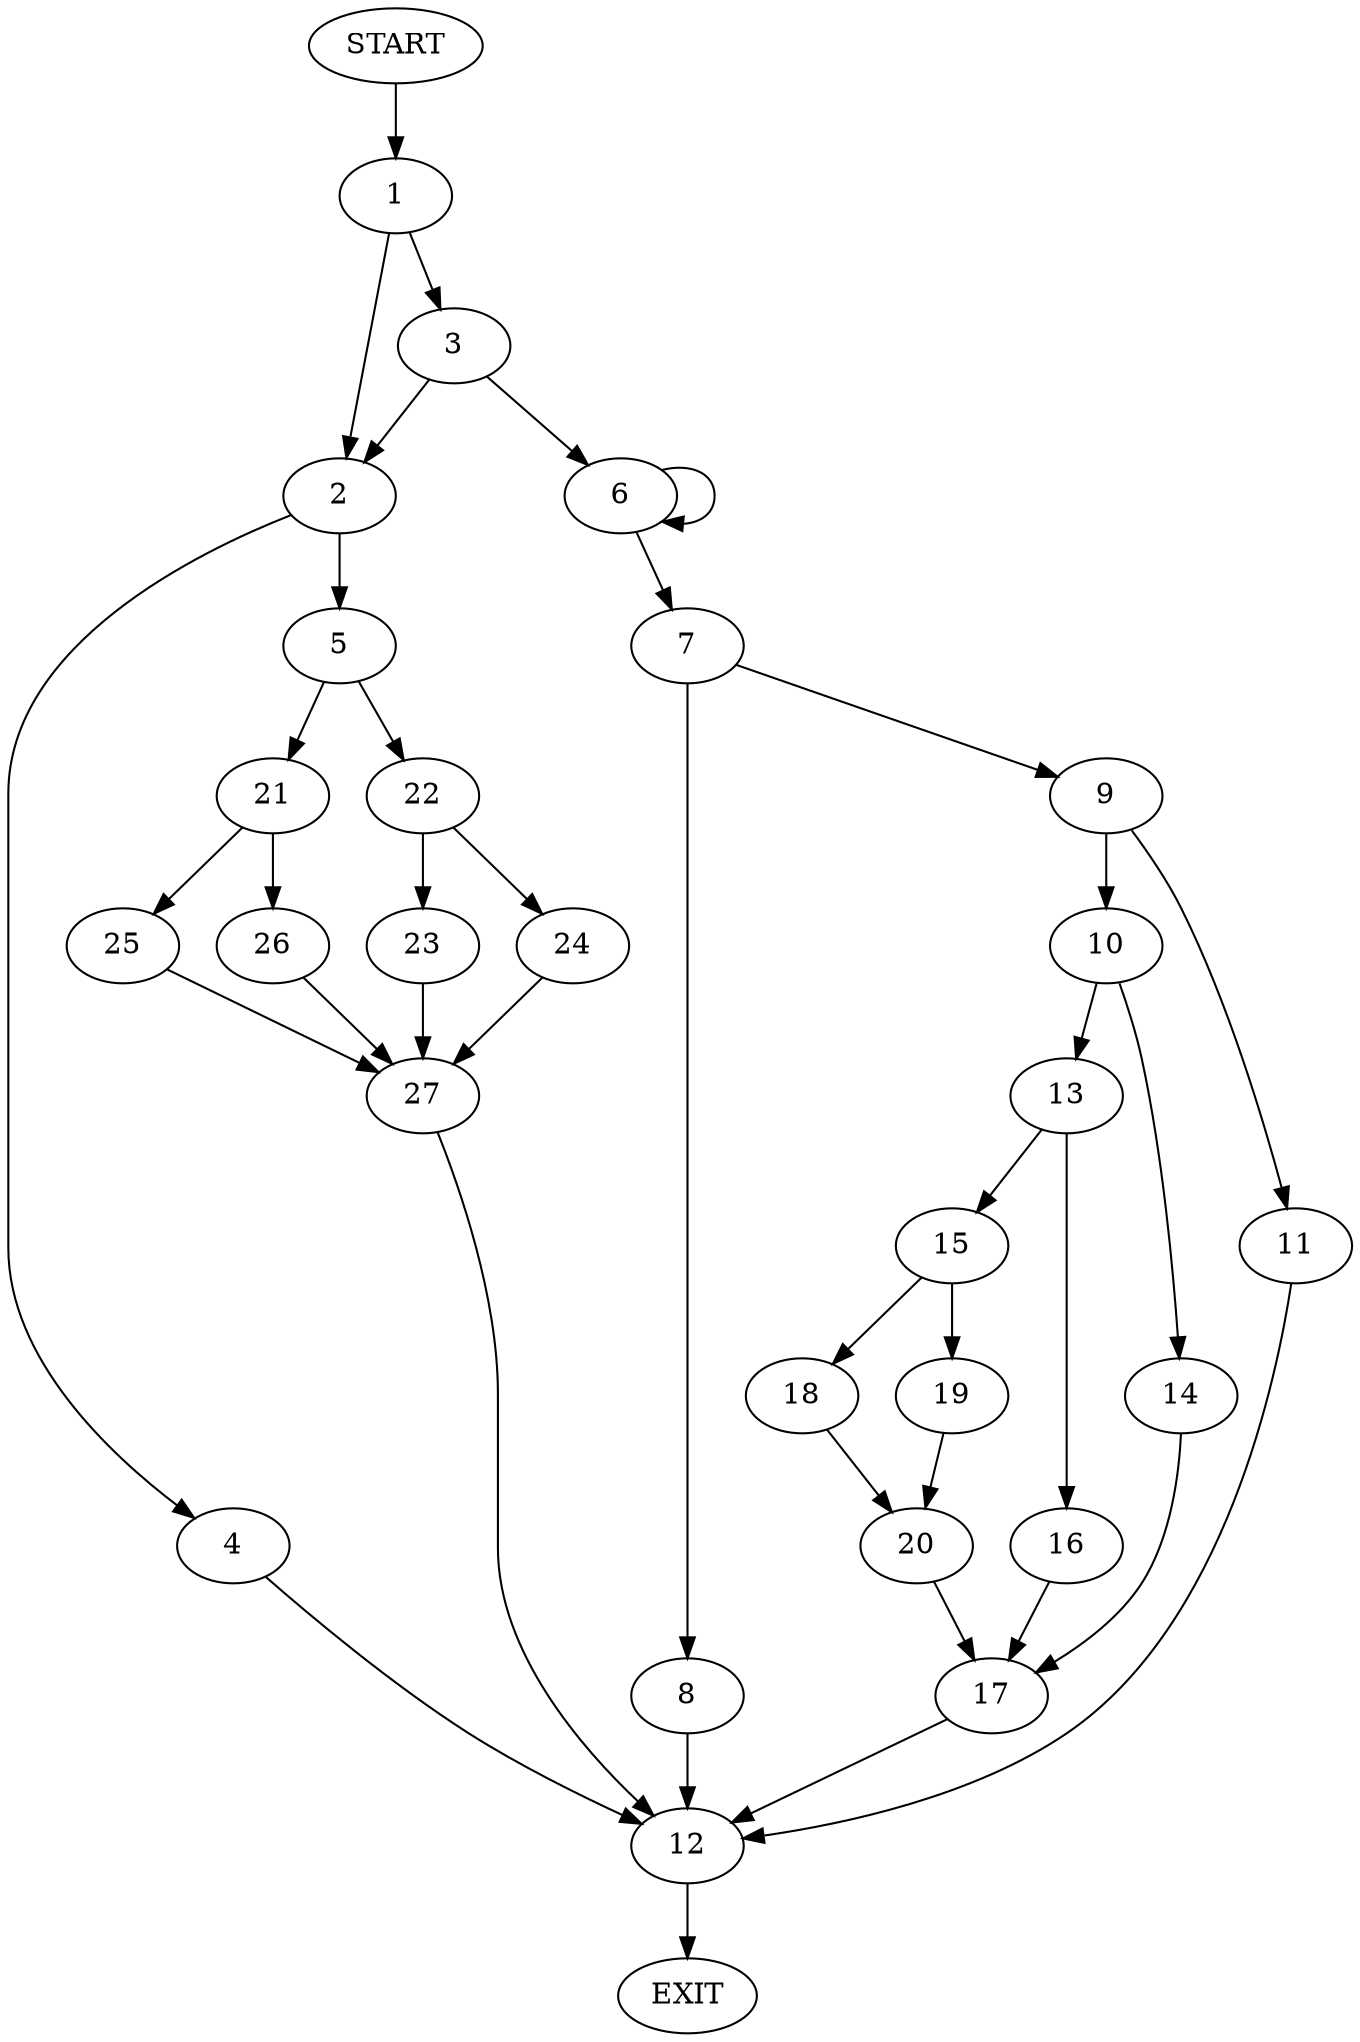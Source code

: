 digraph {
0 [label="START"]
28 [label="EXIT"]
0 -> 1
1 -> 2
1 -> 3
2 -> 4
2 -> 5
3 -> 6
3 -> 2
6 -> 6
6 -> 7
7 -> 8
7 -> 9
9 -> 10
9 -> 11
8 -> 12
12 -> 28
11 -> 12
10 -> 13
10 -> 14
13 -> 15
13 -> 16
14 -> 17
17 -> 12
16 -> 17
15 -> 18
15 -> 19
18 -> 20
19 -> 20
20 -> 17
4 -> 12
5 -> 21
5 -> 22
22 -> 23
22 -> 24
21 -> 25
21 -> 26
24 -> 27
23 -> 27
27 -> 12
26 -> 27
25 -> 27
}
